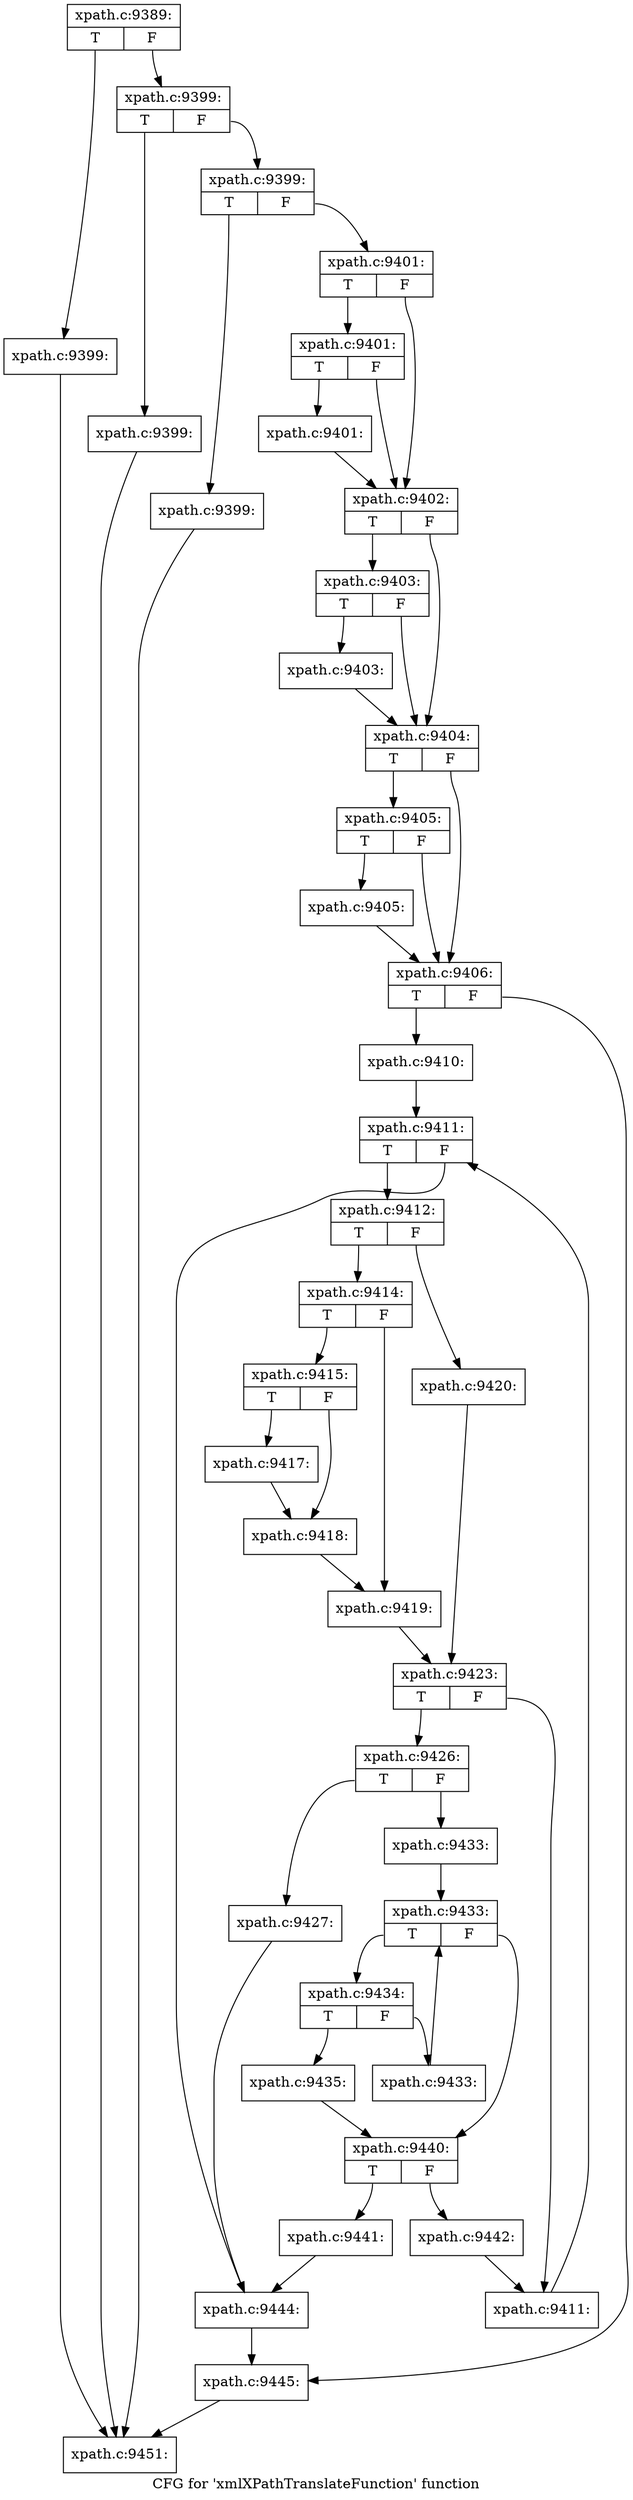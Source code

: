 digraph "CFG for 'xmlXPathTranslateFunction' function" {
	label="CFG for 'xmlXPathTranslateFunction' function";

	Node0x4aafa10 [shape=record,label="{xpath.c:9389:|{<s0>T|<s1>F}}"];
	Node0x4aafa10:s0 -> Node0x4abf0e0;
	Node0x4aafa10:s1 -> Node0x4abf130;
	Node0x4abf0e0 [shape=record,label="{xpath.c:9399:}"];
	Node0x4abf0e0 -> Node0x4abc240;
	Node0x4abf130 [shape=record,label="{xpath.c:9399:|{<s0>T|<s1>F}}"];
	Node0x4abf130:s0 -> Node0x4abf3f0;
	Node0x4abf130:s1 -> Node0x4abf440;
	Node0x4abf3f0 [shape=record,label="{xpath.c:9399:}"];
	Node0x4abf3f0 -> Node0x4abc240;
	Node0x4abf440 [shape=record,label="{xpath.c:9399:|{<s0>T|<s1>F}}"];
	Node0x4abf440:s0 -> Node0x4abf810;
	Node0x4abf440:s1 -> Node0x4abf860;
	Node0x4abf810 [shape=record,label="{xpath.c:9399:}"];
	Node0x4abf810 -> Node0x4abc240;
	Node0x4abf860 [shape=record,label="{xpath.c:9401:|{<s0>T|<s1>F}}"];
	Node0x4abf860:s0 -> Node0x4ac0010;
	Node0x4abf860:s1 -> Node0x4abffc0;
	Node0x4ac0010 [shape=record,label="{xpath.c:9401:|{<s0>T|<s1>F}}"];
	Node0x4ac0010:s0 -> Node0x4abff70;
	Node0x4ac0010:s1 -> Node0x4abffc0;
	Node0x4abff70 [shape=record,label="{xpath.c:9401:}"];
	Node0x4abff70 -> Node0x4abffc0;
	Node0x4abffc0 [shape=record,label="{xpath.c:9402:|{<s0>T|<s1>F}}"];
	Node0x4abffc0:s0 -> Node0x4ac0b10;
	Node0x4abffc0:s1 -> Node0x4ac0ac0;
	Node0x4ac0b10 [shape=record,label="{xpath.c:9403:|{<s0>T|<s1>F}}"];
	Node0x4ac0b10:s0 -> Node0x4ac0a70;
	Node0x4ac0b10:s1 -> Node0x4ac0ac0;
	Node0x4ac0a70 [shape=record,label="{xpath.c:9403:}"];
	Node0x4ac0a70 -> Node0x4ac0ac0;
	Node0x4ac0ac0 [shape=record,label="{xpath.c:9404:|{<s0>T|<s1>F}}"];
	Node0x4ac0ac0:s0 -> Node0x4ac1610;
	Node0x4ac0ac0:s1 -> Node0x4ac15c0;
	Node0x4ac1610 [shape=record,label="{xpath.c:9405:|{<s0>T|<s1>F}}"];
	Node0x4ac1610:s0 -> Node0x4ac1570;
	Node0x4ac1610:s1 -> Node0x4ac15c0;
	Node0x4ac1570 [shape=record,label="{xpath.c:9405:}"];
	Node0x4ac1570 -> Node0x4ac15c0;
	Node0x4ac15c0 [shape=record,label="{xpath.c:9406:|{<s0>T|<s1>F}}"];
	Node0x4ac15c0:s0 -> Node0x4ac2220;
	Node0x4ac15c0:s1 -> Node0x4ac2270;
	Node0x4ac2220 [shape=record,label="{xpath.c:9410:}"];
	Node0x4ac2220 -> Node0x4ac2b90;
	Node0x4ac2b90 [shape=record,label="{xpath.c:9411:|{<s0>T|<s1>F}}"];
	Node0x4ac2b90:s0 -> Node0x4ac2e20;
	Node0x4ac2b90:s1 -> Node0x4ac2860;
	Node0x4ac2e20 [shape=record,label="{xpath.c:9412:|{<s0>T|<s1>F}}"];
	Node0x4ac2e20:s0 -> Node0x4ac39c0;
	Node0x4ac2e20:s1 -> Node0x4ac3f20;
	Node0x4ac39c0 [shape=record,label="{xpath.c:9414:|{<s0>T|<s1>F}}"];
	Node0x4ac39c0:s0 -> Node0x4ac4140;
	Node0x4ac39c0:s1 -> Node0x4ac4190;
	Node0x4ac4140 [shape=record,label="{xpath.c:9415:|{<s0>T|<s1>F}}"];
	Node0x4ac4140:s0 -> Node0x4ac47d0;
	Node0x4ac4140:s1 -> Node0x4ac4ac0;
	Node0x4ac47d0 [shape=record,label="{xpath.c:9417:}"];
	Node0x4ac47d0 -> Node0x4ac4ac0;
	Node0x4ac4ac0 [shape=record,label="{xpath.c:9418:}"];
	Node0x4ac4ac0 -> Node0x4ac4190;
	Node0x4ac4190 [shape=record,label="{xpath.c:9419:}"];
	Node0x4ac4190 -> Node0x4ac3cf0;
	Node0x4ac3f20 [shape=record,label="{xpath.c:9420:}"];
	Node0x4ac3f20 -> Node0x4ac3cf0;
	Node0x4ac3cf0 [shape=record,label="{xpath.c:9423:|{<s0>T|<s1>F}}"];
	Node0x4ac3cf0:s0 -> Node0x4ac5160;
	Node0x4ac3cf0:s1 -> Node0x4ac5390;
	Node0x4ac5160 [shape=record,label="{xpath.c:9426:|{<s0>T|<s1>F}}"];
	Node0x4ac5160:s0 -> Node0x4ac5d80;
	Node0x4ac5160:s1 -> Node0x4ac5dd0;
	Node0x4ac5d80 [shape=record,label="{xpath.c:9427:}"];
	Node0x4ac5d80 -> Node0x4ac2860;
	Node0x4ac5dd0 [shape=record,label="{xpath.c:9433:}"];
	Node0x4ac5dd0 -> Node0x4ac6730;
	Node0x4ac6730 [shape=record,label="{xpath.c:9433:|{<s0>T|<s1>F}}"];
	Node0x4ac6730:s0 -> Node0x4ac6d00;
	Node0x4ac6730:s1 -> Node0x4ac6910;
	Node0x4ac6d00 [shape=record,label="{xpath.c:9434:|{<s0>T|<s1>F}}"];
	Node0x4ac6d00:s0 -> Node0x4ac6e40;
	Node0x4ac6d00:s1 -> Node0x4ac6e90;
	Node0x4ac6e40 [shape=record,label="{xpath.c:9435:}"];
	Node0x4ac6e40 -> Node0x4ac6910;
	Node0x4ac6e90 [shape=record,label="{xpath.c:9433:}"];
	Node0x4ac6e90 -> Node0x4ac6730;
	Node0x4ac6910 [shape=record,label="{xpath.c:9440:|{<s0>T|<s1>F}}"];
	Node0x4ac6910:s0 -> Node0x4ac7900;
	Node0x4ac6910:s1 -> Node0x4ac7950;
	Node0x4ac7900 [shape=record,label="{xpath.c:9441:}"];
	Node0x4ac7900 -> Node0x4ac2860;
	Node0x4ac7950 [shape=record,label="{xpath.c:9442:}"];
	Node0x4ac7950 -> Node0x4ac5390;
	Node0x4ac5390 [shape=record,label="{xpath.c:9411:}"];
	Node0x4ac5390 -> Node0x4ac2b90;
	Node0x4ac2860 [shape=record,label="{xpath.c:9444:}"];
	Node0x4ac2860 -> Node0x4ac2270;
	Node0x4ac2270 [shape=record,label="{xpath.c:9445:}"];
	Node0x4ac2270 -> Node0x4abc240;
	Node0x4abc240 [shape=record,label="{xpath.c:9451:}"];
}
